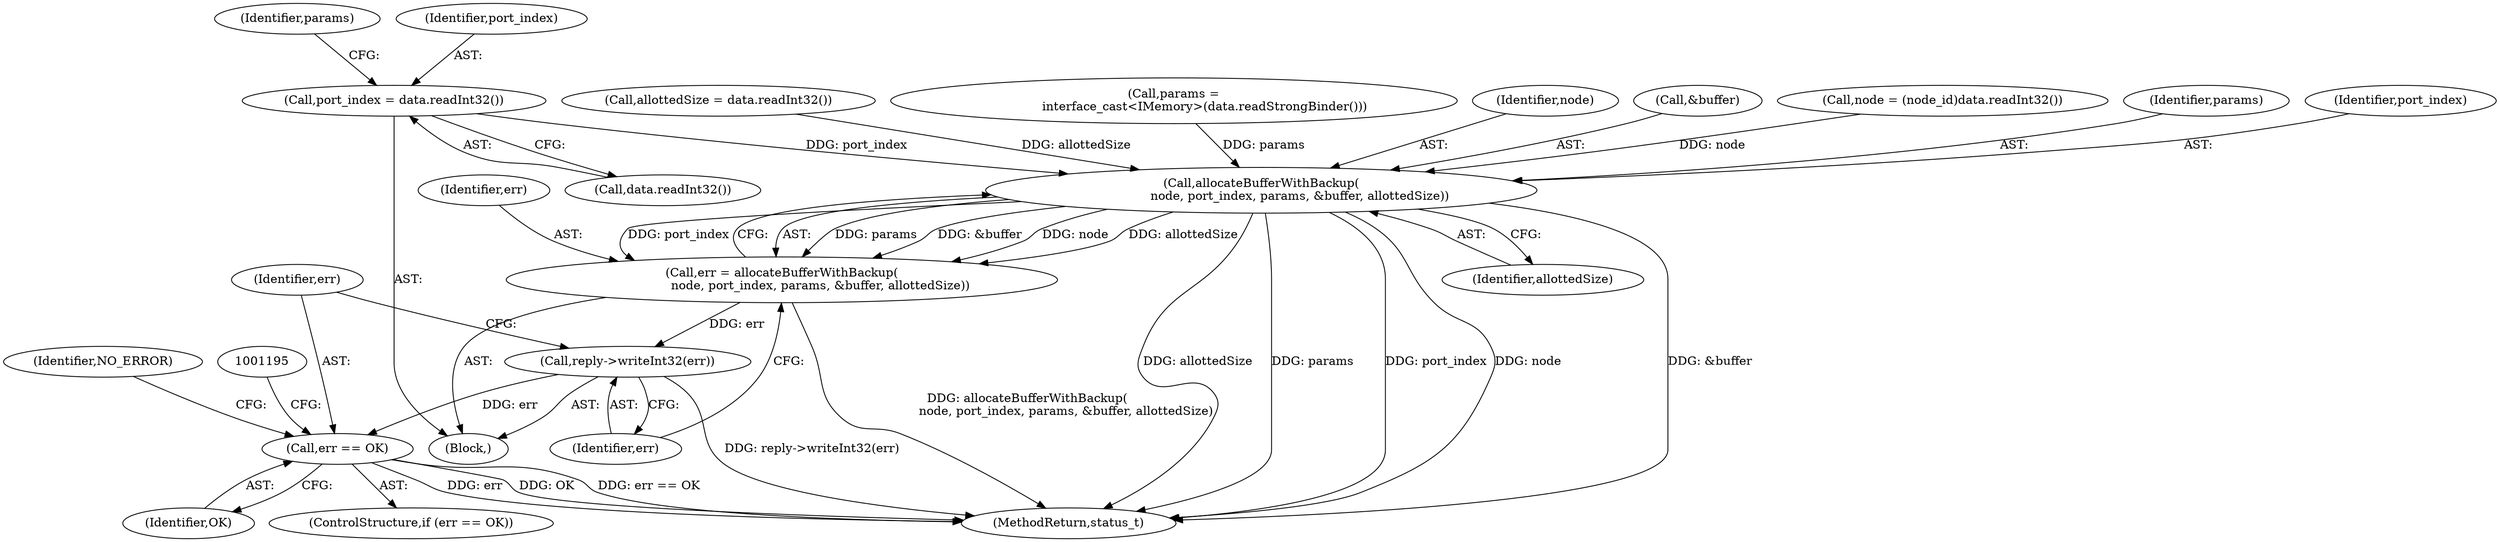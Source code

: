 digraph "0_Android_0bb5ced60304da7f61478ffd359e7ba65d72f181@API" {
"1001160" [label="(Call,port_index = data.readInt32())"];
"1001179" [label="(Call,allocateBufferWithBackup(\n                    node, port_index, params, &buffer, allottedSize))"];
"1001177" [label="(Call,err = allocateBufferWithBackup(\n                    node, port_index, params, &buffer, allottedSize))"];
"1001186" [label="(Call,reply->writeInt32(err))"];
"1001189" [label="(Call,err == OK)"];
"1001180" [label="(Identifier,node)"];
"1001165" [label="(Identifier,params)"];
"1001191" [label="(Identifier,OK)"];
"1001179" [label="(Call,allocateBufferWithBackup(\n                    node, port_index, params, &buffer, allottedSize))"];
"1001160" [label="(Call,port_index = data.readInt32())"];
"1001189" [label="(Call,err == OK)"];
"1001190" [label="(Identifier,err)"];
"1001183" [label="(Call,&buffer)"];
"1001186" [label="(Call,reply->writeInt32(err))"];
"1001161" [label="(Identifier,port_index)"];
"1001178" [label="(Identifier,err)"];
"1001154" [label="(Call,node = (node_id)data.readInt32())"];
"1001177" [label="(Call,err = allocateBufferWithBackup(\n                    node, port_index, params, &buffer, allottedSize))"];
"1001182" [label="(Identifier,params)"];
"1001162" [label="(Call,data.readInt32())"];
"1001181" [label="(Identifier,port_index)"];
"1001172" [label="(Call,allottedSize = data.readInt32())"];
"1001148" [label="(Block,)"];
"1001188" [label="(ControlStructure,if (err == OK))"];
"1001198" [label="(Identifier,NO_ERROR)"];
"1001353" [label="(MethodReturn,status_t)"];
"1001185" [label="(Identifier,allottedSize)"];
"1001164" [label="(Call,params =\n                interface_cast<IMemory>(data.readStrongBinder()))"];
"1001187" [label="(Identifier,err)"];
"1001160" -> "1001148"  [label="AST: "];
"1001160" -> "1001162"  [label="CFG: "];
"1001161" -> "1001160"  [label="AST: "];
"1001162" -> "1001160"  [label="AST: "];
"1001165" -> "1001160"  [label="CFG: "];
"1001160" -> "1001179"  [label="DDG: port_index"];
"1001179" -> "1001177"  [label="AST: "];
"1001179" -> "1001185"  [label="CFG: "];
"1001180" -> "1001179"  [label="AST: "];
"1001181" -> "1001179"  [label="AST: "];
"1001182" -> "1001179"  [label="AST: "];
"1001183" -> "1001179"  [label="AST: "];
"1001185" -> "1001179"  [label="AST: "];
"1001177" -> "1001179"  [label="CFG: "];
"1001179" -> "1001353"  [label="DDG: allottedSize"];
"1001179" -> "1001353"  [label="DDG: params"];
"1001179" -> "1001353"  [label="DDG: port_index"];
"1001179" -> "1001353"  [label="DDG: node"];
"1001179" -> "1001353"  [label="DDG: &buffer"];
"1001179" -> "1001177"  [label="DDG: params"];
"1001179" -> "1001177"  [label="DDG: &buffer"];
"1001179" -> "1001177"  [label="DDG: node"];
"1001179" -> "1001177"  [label="DDG: allottedSize"];
"1001179" -> "1001177"  [label="DDG: port_index"];
"1001154" -> "1001179"  [label="DDG: node"];
"1001164" -> "1001179"  [label="DDG: params"];
"1001172" -> "1001179"  [label="DDG: allottedSize"];
"1001177" -> "1001148"  [label="AST: "];
"1001178" -> "1001177"  [label="AST: "];
"1001187" -> "1001177"  [label="CFG: "];
"1001177" -> "1001353"  [label="DDG: allocateBufferWithBackup(\n                    node, port_index, params, &buffer, allottedSize)"];
"1001177" -> "1001186"  [label="DDG: err"];
"1001186" -> "1001148"  [label="AST: "];
"1001186" -> "1001187"  [label="CFG: "];
"1001187" -> "1001186"  [label="AST: "];
"1001190" -> "1001186"  [label="CFG: "];
"1001186" -> "1001353"  [label="DDG: reply->writeInt32(err)"];
"1001186" -> "1001189"  [label="DDG: err"];
"1001189" -> "1001188"  [label="AST: "];
"1001189" -> "1001191"  [label="CFG: "];
"1001190" -> "1001189"  [label="AST: "];
"1001191" -> "1001189"  [label="AST: "];
"1001195" -> "1001189"  [label="CFG: "];
"1001198" -> "1001189"  [label="CFG: "];
"1001189" -> "1001353"  [label="DDG: err == OK"];
"1001189" -> "1001353"  [label="DDG: err"];
"1001189" -> "1001353"  [label="DDG: OK"];
}

